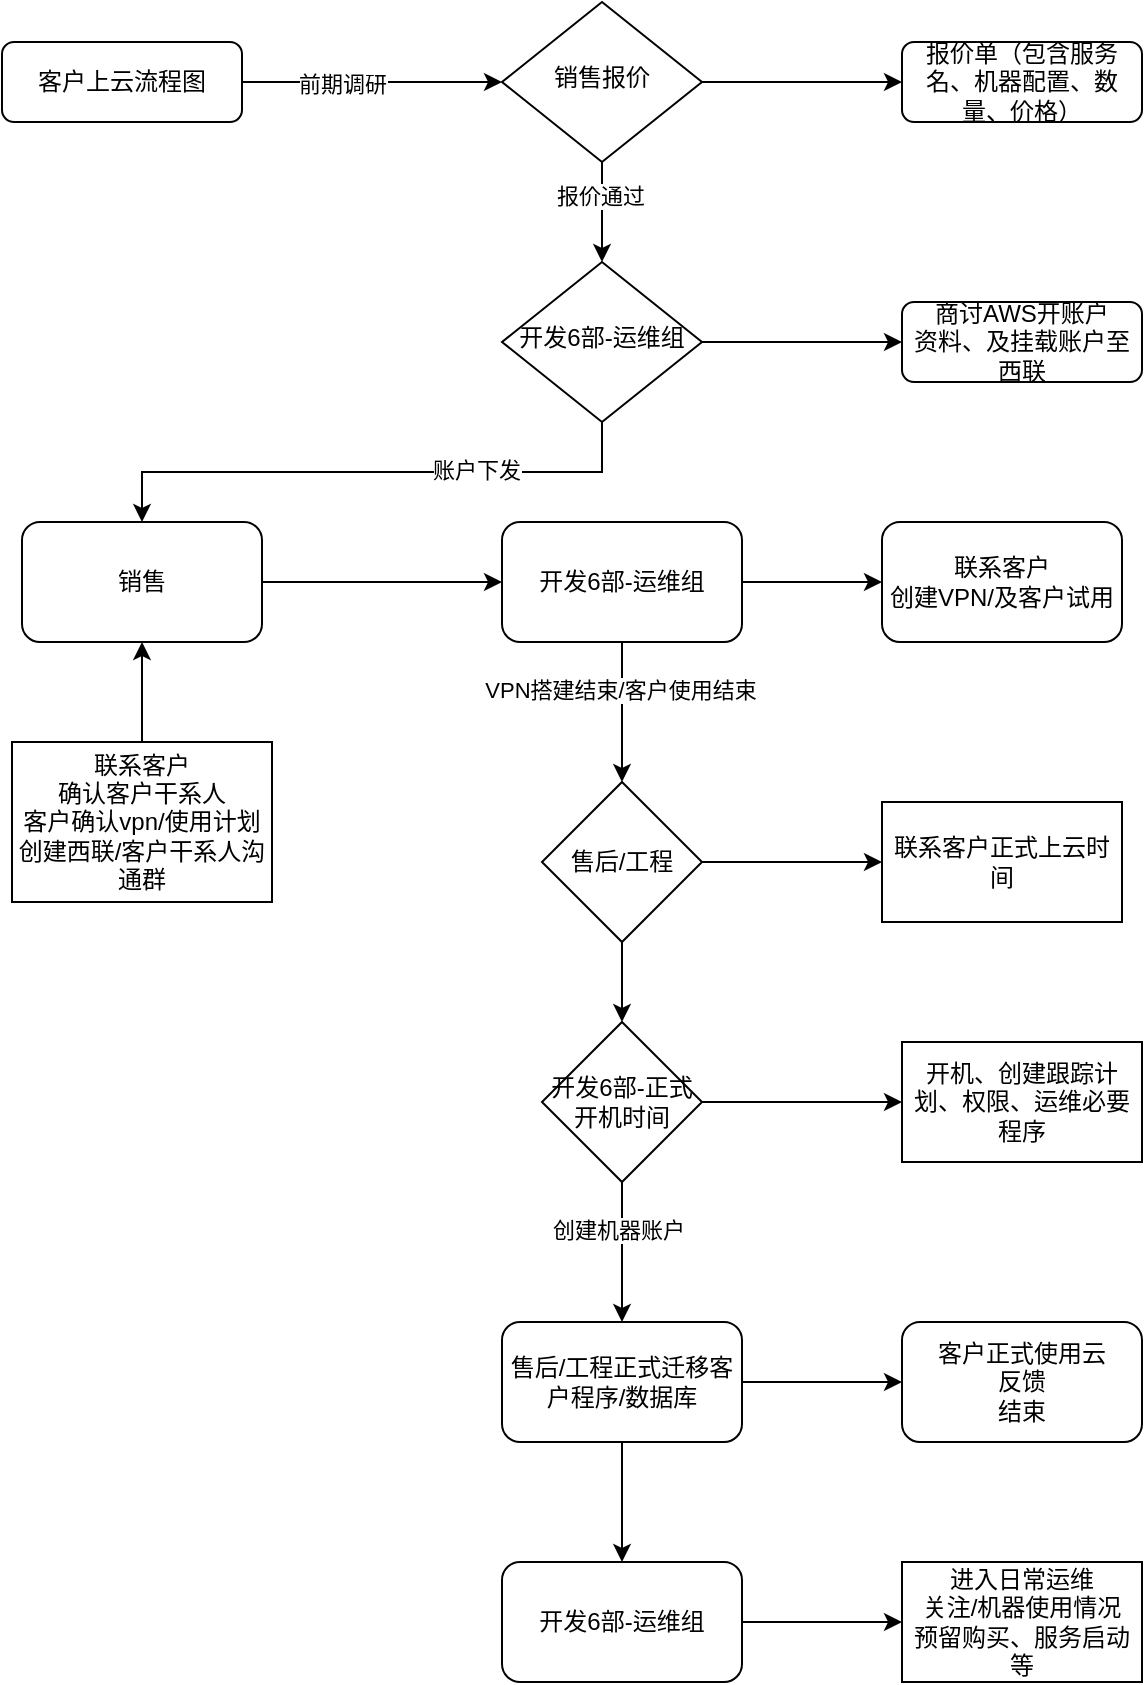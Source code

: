 <mxfile version="14.4.4" type="github">
  <diagram id="C5RBs43oDa-KdzZeNtuy" name="Page-1">
    <mxGraphModel dx="1662" dy="762" grid="1" gridSize="10" guides="1" tooltips="1" connect="1" arrows="1" fold="1" page="1" pageScale="1" pageWidth="827" pageHeight="1169" math="0" shadow="0">
      <root>
        <mxCell id="WIyWlLk6GJQsqaUBKTNV-0" />
        <mxCell id="WIyWlLk6GJQsqaUBKTNV-1" parent="WIyWlLk6GJQsqaUBKTNV-0" />
        <mxCell id="DnYA5mUgrLqKh6XGCzV2-26" style="edgeStyle=orthogonalEdgeStyle;rounded=0;orthogonalLoop=1;jettySize=auto;html=1;" parent="WIyWlLk6GJQsqaUBKTNV-1" source="WIyWlLk6GJQsqaUBKTNV-3" target="WIyWlLk6GJQsqaUBKTNV-6" edge="1">
          <mxGeometry relative="1" as="geometry" />
        </mxCell>
        <mxCell id="DnYA5mUgrLqKh6XGCzV2-27" value="前期调研" style="edgeLabel;html=1;align=center;verticalAlign=middle;resizable=0;points=[];" parent="DnYA5mUgrLqKh6XGCzV2-26" vertex="1" connectable="0">
          <mxGeometry x="-0.237" y="-1" relative="1" as="geometry">
            <mxPoint as="offset" />
          </mxGeometry>
        </mxCell>
        <mxCell id="WIyWlLk6GJQsqaUBKTNV-3" value="客户上云流程图" style="rounded=1;whiteSpace=wrap;html=1;fontSize=12;glass=0;strokeWidth=1;shadow=0;" parent="WIyWlLk6GJQsqaUBKTNV-1" vertex="1">
          <mxGeometry x="40" y="30" width="120" height="40" as="geometry" />
        </mxCell>
        <mxCell id="DnYA5mUgrLqKh6XGCzV2-1" style="edgeStyle=orthogonalEdgeStyle;rounded=0;orthogonalLoop=1;jettySize=auto;html=1;" parent="WIyWlLk6GJQsqaUBKTNV-1" source="WIyWlLk6GJQsqaUBKTNV-6" target="WIyWlLk6GJQsqaUBKTNV-10" edge="1">
          <mxGeometry relative="1" as="geometry" />
        </mxCell>
        <mxCell id="DnYA5mUgrLqKh6XGCzV2-3" value="报价通过" style="edgeLabel;html=1;align=center;verticalAlign=middle;resizable=0;points=[];" parent="DnYA5mUgrLqKh6XGCzV2-1" vertex="1" connectable="0">
          <mxGeometry x="-0.317" y="-1" relative="1" as="geometry">
            <mxPoint as="offset" />
          </mxGeometry>
        </mxCell>
        <mxCell id="DnYA5mUgrLqKh6XGCzV2-4" style="edgeStyle=orthogonalEdgeStyle;rounded=0;orthogonalLoop=1;jettySize=auto;html=1;entryX=0;entryY=0.5;entryDx=0;entryDy=0;" parent="WIyWlLk6GJQsqaUBKTNV-1" source="WIyWlLk6GJQsqaUBKTNV-6" target="WIyWlLk6GJQsqaUBKTNV-7" edge="1">
          <mxGeometry relative="1" as="geometry" />
        </mxCell>
        <mxCell id="WIyWlLk6GJQsqaUBKTNV-6" value="销售报价" style="rhombus;whiteSpace=wrap;html=1;shadow=0;fontFamily=Helvetica;fontSize=12;align=center;strokeWidth=1;spacing=6;spacingTop=-4;" parent="WIyWlLk6GJQsqaUBKTNV-1" vertex="1">
          <mxGeometry x="290" y="10" width="100" height="80" as="geometry" />
        </mxCell>
        <mxCell id="WIyWlLk6GJQsqaUBKTNV-7" value="报价单（包含服务名、机器配置、数量、价格）" style="rounded=1;whiteSpace=wrap;html=1;fontSize=12;glass=0;strokeWidth=1;shadow=0;" parent="WIyWlLk6GJQsqaUBKTNV-1" vertex="1">
          <mxGeometry x="490" y="30" width="120" height="40" as="geometry" />
        </mxCell>
        <mxCell id="DnYA5mUgrLqKh6XGCzV2-5" style="edgeStyle=orthogonalEdgeStyle;rounded=0;orthogonalLoop=1;jettySize=auto;html=1;entryX=0;entryY=0.5;entryDx=0;entryDy=0;" parent="WIyWlLk6GJQsqaUBKTNV-1" source="WIyWlLk6GJQsqaUBKTNV-10" target="WIyWlLk6GJQsqaUBKTNV-12" edge="1">
          <mxGeometry relative="1" as="geometry" />
        </mxCell>
        <mxCell id="DnYA5mUgrLqKh6XGCzV2-7" style="edgeStyle=orthogonalEdgeStyle;rounded=0;orthogonalLoop=1;jettySize=auto;html=1;exitX=0.5;exitY=1;exitDx=0;exitDy=0;" parent="WIyWlLk6GJQsqaUBKTNV-1" source="WIyWlLk6GJQsqaUBKTNV-10" target="DnYA5mUgrLqKh6XGCzV2-6" edge="1">
          <mxGeometry relative="1" as="geometry" />
        </mxCell>
        <mxCell id="DnYA5mUgrLqKh6XGCzV2-8" value="账户下发" style="edgeLabel;html=1;align=center;verticalAlign=middle;resizable=0;points=[];" parent="DnYA5mUgrLqKh6XGCzV2-7" vertex="1" connectable="0">
          <mxGeometry x="-0.37" y="-1" relative="1" as="geometry">
            <mxPoint as="offset" />
          </mxGeometry>
        </mxCell>
        <mxCell id="WIyWlLk6GJQsqaUBKTNV-10" value="开发6部-运维组" style="rhombus;whiteSpace=wrap;html=1;shadow=0;fontFamily=Helvetica;fontSize=12;align=center;strokeWidth=1;spacing=6;spacingTop=-4;" parent="WIyWlLk6GJQsqaUBKTNV-1" vertex="1">
          <mxGeometry x="290" y="140" width="100" height="80" as="geometry" />
        </mxCell>
        <mxCell id="WIyWlLk6GJQsqaUBKTNV-12" value="商讨AWS开账户&lt;br&gt;资料、及挂载账户至西联" style="rounded=1;whiteSpace=wrap;html=1;fontSize=12;glass=0;strokeWidth=1;shadow=0;" parent="WIyWlLk6GJQsqaUBKTNV-1" vertex="1">
          <mxGeometry x="490" y="160" width="120" height="40" as="geometry" />
        </mxCell>
        <mxCell id="DnYA5mUgrLqKh6XGCzV2-10" style="edgeStyle=orthogonalEdgeStyle;rounded=0;orthogonalLoop=1;jettySize=auto;html=1;entryX=0;entryY=0.5;entryDx=0;entryDy=0;" parent="WIyWlLk6GJQsqaUBKTNV-1" source="DnYA5mUgrLqKh6XGCzV2-6" target="DnYA5mUgrLqKh6XGCzV2-9" edge="1">
          <mxGeometry relative="1" as="geometry">
            <mxPoint x="360" y="340" as="targetPoint" />
          </mxGeometry>
        </mxCell>
        <mxCell id="DnYA5mUgrLqKh6XGCzV2-6" value="销售" style="rounded=1;whiteSpace=wrap;html=1;" parent="WIyWlLk6GJQsqaUBKTNV-1" vertex="1">
          <mxGeometry x="50" y="270" width="120" height="60" as="geometry" />
        </mxCell>
        <mxCell id="DnYA5mUgrLqKh6XGCzV2-12" style="edgeStyle=orthogonalEdgeStyle;rounded=0;orthogonalLoop=1;jettySize=auto;html=1;entryX=0;entryY=0.5;entryDx=0;entryDy=0;" parent="WIyWlLk6GJQsqaUBKTNV-1" source="DnYA5mUgrLqKh6XGCzV2-9" target="DnYA5mUgrLqKh6XGCzV2-11" edge="1">
          <mxGeometry relative="1" as="geometry" />
        </mxCell>
        <mxCell id="DnYA5mUgrLqKh6XGCzV2-18" style="edgeStyle=orthogonalEdgeStyle;rounded=0;orthogonalLoop=1;jettySize=auto;html=1;entryX=0.5;entryY=0;entryDx=0;entryDy=0;" parent="WIyWlLk6GJQsqaUBKTNV-1" source="DnYA5mUgrLqKh6XGCzV2-9" target="DnYA5mUgrLqKh6XGCzV2-16" edge="1">
          <mxGeometry relative="1" as="geometry" />
        </mxCell>
        <mxCell id="DnYA5mUgrLqKh6XGCzV2-19" value="VPN搭建结束/客户使用结束" style="edgeLabel;html=1;align=center;verticalAlign=middle;resizable=0;points=[];" parent="DnYA5mUgrLqKh6XGCzV2-18" vertex="1" connectable="0">
          <mxGeometry x="-0.329" y="-1" relative="1" as="geometry">
            <mxPoint as="offset" />
          </mxGeometry>
        </mxCell>
        <mxCell id="DnYA5mUgrLqKh6XGCzV2-9" value="开发6部-运维组" style="rounded=1;whiteSpace=wrap;html=1;" parent="WIyWlLk6GJQsqaUBKTNV-1" vertex="1">
          <mxGeometry x="290" y="270" width="120" height="60" as="geometry" />
        </mxCell>
        <mxCell id="DnYA5mUgrLqKh6XGCzV2-11" value="联系客户&lt;br&gt;创建VPN/及客户试用" style="rounded=1;whiteSpace=wrap;html=1;" parent="WIyWlLk6GJQsqaUBKTNV-1" vertex="1">
          <mxGeometry x="480" y="270" width="120" height="60" as="geometry" />
        </mxCell>
        <mxCell id="DnYA5mUgrLqKh6XGCzV2-21" style="edgeStyle=orthogonalEdgeStyle;rounded=0;orthogonalLoop=1;jettySize=auto;html=1;exitX=1;exitY=0.5;exitDx=0;exitDy=0;entryX=0;entryY=0.5;entryDx=0;entryDy=0;" parent="WIyWlLk6GJQsqaUBKTNV-1" source="DnYA5mUgrLqKh6XGCzV2-16" target="DnYA5mUgrLqKh6XGCzV2-20" edge="1">
          <mxGeometry relative="1" as="geometry" />
        </mxCell>
        <mxCell id="DnYA5mUgrLqKh6XGCzV2-25" style="edgeStyle=orthogonalEdgeStyle;rounded=0;orthogonalLoop=1;jettySize=auto;html=1;entryX=0.5;entryY=0;entryDx=0;entryDy=0;" parent="WIyWlLk6GJQsqaUBKTNV-1" source="DnYA5mUgrLqKh6XGCzV2-16" target="DnYA5mUgrLqKh6XGCzV2-23" edge="1">
          <mxGeometry relative="1" as="geometry" />
        </mxCell>
        <mxCell id="DnYA5mUgrLqKh6XGCzV2-16" value="售后/工程" style="rhombus;whiteSpace=wrap;html=1;" parent="WIyWlLk6GJQsqaUBKTNV-1" vertex="1">
          <mxGeometry x="310" y="400" width="80" height="80" as="geometry" />
        </mxCell>
        <mxCell id="DnYA5mUgrLqKh6XGCzV2-20" value="联系客户正式上云时间" style="rounded=0;whiteSpace=wrap;html=1;" parent="WIyWlLk6GJQsqaUBKTNV-1" vertex="1">
          <mxGeometry x="480" y="410" width="120" height="60" as="geometry" />
        </mxCell>
        <mxCell id="DnYA5mUgrLqKh6XGCzV2-31" style="edgeStyle=orthogonalEdgeStyle;rounded=0;orthogonalLoop=1;jettySize=auto;html=1;exitX=1;exitY=0.5;exitDx=0;exitDy=0;entryX=0;entryY=0.5;entryDx=0;entryDy=0;" parent="WIyWlLk6GJQsqaUBKTNV-1" source="DnYA5mUgrLqKh6XGCzV2-23" target="DnYA5mUgrLqKh6XGCzV2-30" edge="1">
          <mxGeometry relative="1" as="geometry" />
        </mxCell>
        <mxCell id="DnYA5mUgrLqKh6XGCzV2-32" style="edgeStyle=orthogonalEdgeStyle;rounded=0;orthogonalLoop=1;jettySize=auto;html=1;entryX=0.5;entryY=0;entryDx=0;entryDy=0;" parent="WIyWlLk6GJQsqaUBKTNV-1" source="DnYA5mUgrLqKh6XGCzV2-23" target="DnYA5mUgrLqKh6XGCzV2-28" edge="1">
          <mxGeometry relative="1" as="geometry" />
        </mxCell>
        <mxCell id="O3uo5_pyUlfJneFG8pDG-7" value="创建机器账户" style="edgeLabel;html=1;align=center;verticalAlign=middle;resizable=0;points=[];" vertex="1" connectable="0" parent="DnYA5mUgrLqKh6XGCzV2-32">
          <mxGeometry x="-0.331" y="-2" relative="1" as="geometry">
            <mxPoint as="offset" />
          </mxGeometry>
        </mxCell>
        <mxCell id="DnYA5mUgrLqKh6XGCzV2-23" value="开发6部-正式开机时间" style="rhombus;whiteSpace=wrap;html=1;" parent="WIyWlLk6GJQsqaUBKTNV-1" vertex="1">
          <mxGeometry x="310" y="520" width="80" height="80" as="geometry" />
        </mxCell>
        <mxCell id="DnYA5mUgrLqKh6XGCzV2-35" style="edgeStyle=orthogonalEdgeStyle;rounded=0;orthogonalLoop=1;jettySize=auto;html=1;" parent="WIyWlLk6GJQsqaUBKTNV-1" source="DnYA5mUgrLqKh6XGCzV2-28" target="DnYA5mUgrLqKh6XGCzV2-33" edge="1">
          <mxGeometry relative="1" as="geometry" />
        </mxCell>
        <mxCell id="O3uo5_pyUlfJneFG8pDG-4" style="edgeStyle=orthogonalEdgeStyle;rounded=0;orthogonalLoop=1;jettySize=auto;html=1;entryX=0.5;entryY=0;entryDx=0;entryDy=0;" edge="1" parent="WIyWlLk6GJQsqaUBKTNV-1" source="DnYA5mUgrLqKh6XGCzV2-28" target="O3uo5_pyUlfJneFG8pDG-2">
          <mxGeometry relative="1" as="geometry" />
        </mxCell>
        <mxCell id="DnYA5mUgrLqKh6XGCzV2-28" value="售后/工程正式迁移客户程序/数据库" style="rounded=1;whiteSpace=wrap;html=1;" parent="WIyWlLk6GJQsqaUBKTNV-1" vertex="1">
          <mxGeometry x="290" y="670" width="120" height="60" as="geometry" />
        </mxCell>
        <mxCell id="DnYA5mUgrLqKh6XGCzV2-30" value="开机、创建跟踪计划、权限、运维必要程序" style="rounded=0;whiteSpace=wrap;html=1;" parent="WIyWlLk6GJQsqaUBKTNV-1" vertex="1">
          <mxGeometry x="490" y="530" width="120" height="60" as="geometry" />
        </mxCell>
        <mxCell id="DnYA5mUgrLqKh6XGCzV2-33" value="客户正式使用云&lt;br&gt;反馈&lt;br&gt;结束" style="rounded=1;whiteSpace=wrap;html=1;" parent="WIyWlLk6GJQsqaUBKTNV-1" vertex="1">
          <mxGeometry x="490" y="670" width="120" height="60" as="geometry" />
        </mxCell>
        <mxCell id="O3uo5_pyUlfJneFG8pDG-1" style="edgeStyle=orthogonalEdgeStyle;rounded=0;orthogonalLoop=1;jettySize=auto;html=1;entryX=0.5;entryY=1;entryDx=0;entryDy=0;" edge="1" parent="WIyWlLk6GJQsqaUBKTNV-1" source="O3uo5_pyUlfJneFG8pDG-0" target="DnYA5mUgrLqKh6XGCzV2-6">
          <mxGeometry relative="1" as="geometry" />
        </mxCell>
        <mxCell id="O3uo5_pyUlfJneFG8pDG-0" value="联系客户&lt;br&gt;确认客户干系人&lt;br&gt;客户确认vpn/使用计划&lt;br&gt;创建西联/客户干系人沟通群" style="rounded=0;whiteSpace=wrap;html=1;" vertex="1" parent="WIyWlLk6GJQsqaUBKTNV-1">
          <mxGeometry x="45" y="380" width="130" height="80" as="geometry" />
        </mxCell>
        <mxCell id="O3uo5_pyUlfJneFG8pDG-6" style="edgeStyle=orthogonalEdgeStyle;rounded=0;orthogonalLoop=1;jettySize=auto;html=1;entryX=0;entryY=0.5;entryDx=0;entryDy=0;" edge="1" parent="WIyWlLk6GJQsqaUBKTNV-1" source="O3uo5_pyUlfJneFG8pDG-2" target="O3uo5_pyUlfJneFG8pDG-5">
          <mxGeometry relative="1" as="geometry" />
        </mxCell>
        <mxCell id="O3uo5_pyUlfJneFG8pDG-2" value="开发6部-运维组" style="rounded=1;whiteSpace=wrap;html=1;" vertex="1" parent="WIyWlLk6GJQsqaUBKTNV-1">
          <mxGeometry x="290" y="790" width="120" height="60" as="geometry" />
        </mxCell>
        <mxCell id="O3uo5_pyUlfJneFG8pDG-5" value="进入日常运维&lt;br&gt;关注/机器使用情况&lt;br&gt;预留购买、服务启动等" style="rounded=0;whiteSpace=wrap;html=1;" vertex="1" parent="WIyWlLk6GJQsqaUBKTNV-1">
          <mxGeometry x="490" y="790" width="120" height="60" as="geometry" />
        </mxCell>
      </root>
    </mxGraphModel>
  </diagram>
</mxfile>
